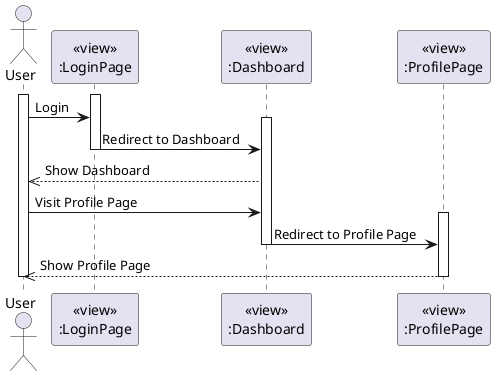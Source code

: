 @startuml ManageProfile
actor User
participant LoginPageView [
  <<view>>
  :LoginPage
]

participant DashboardView [
  <<view>>
  :Dashboard
]

participant ProfilePageView [
  <<view>>
  :ProfilePage
]

activate User
activate LoginPageView
User -> LoginPageView: Login
activate DashboardView
LoginPageView -> DashboardView: Redirect to Dashboard
deactivate LoginPageView

DashboardView -->> User: Show Dashboard

User -> DashboardView: Visit Profile Page
activate ProfilePageView
DashboardView -> ProfilePageView: Redirect to Profile Page
deactivate DashboardView

ProfilePageView -->> User: Show Profile Page

deactivate User
deactivate ProfilePageView
@enduml
